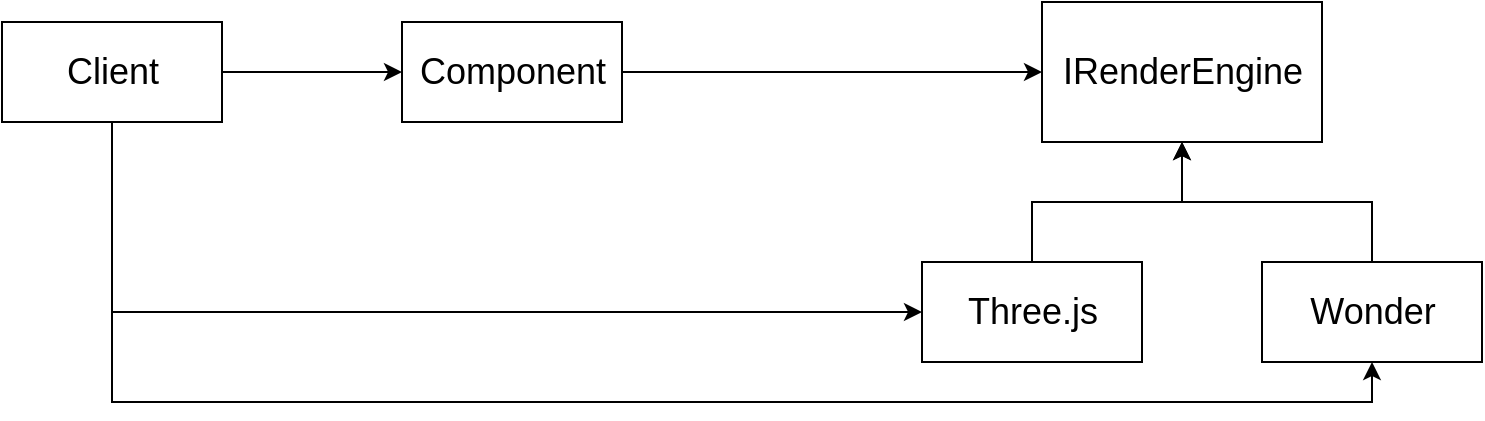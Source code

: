 <mxfile version="13.9.9" type="device"><diagram id="zNTwTPO-xD8LbRkIEI5S" name="第 1 页"><mxGraphModel dx="2153" dy="806" grid="1" gridSize="10" guides="1" tooltips="1" connect="1" arrows="1" fold="1" page="1" pageScale="1" pageWidth="827" pageHeight="1169" math="0" shadow="0"><root><mxCell id="0"/><mxCell id="1" parent="0"/><mxCell id="myKi2jfAnBXo9vjlra7q-9" style="edgeStyle=orthogonalEdgeStyle;rounded=0;orthogonalLoop=1;jettySize=auto;html=1;" edge="1" parent="1" source="myKi2jfAnBXo9vjlra7q-1" target="myKi2jfAnBXo9vjlra7q-6"><mxGeometry relative="1" as="geometry"/></mxCell><mxCell id="myKi2jfAnBXo9vjlra7q-1" value="Component" style="html=1;fontSize=18;" vertex="1" parent="1"><mxGeometry x="170" y="190" width="110" height="50" as="geometry"/></mxCell><mxCell id="myKi2jfAnBXo9vjlra7q-7" style="edgeStyle=orthogonalEdgeStyle;rounded=0;orthogonalLoop=1;jettySize=auto;html=1;entryX=0.5;entryY=1;entryDx=0;entryDy=0;" edge="1" parent="1" source="myKi2jfAnBXo9vjlra7q-2" target="myKi2jfAnBXo9vjlra7q-6"><mxGeometry relative="1" as="geometry"/></mxCell><mxCell id="myKi2jfAnBXo9vjlra7q-2" value="Three.js" style="html=1;fontSize=18;" vertex="1" parent="1"><mxGeometry x="430" y="310" width="110" height="50" as="geometry"/></mxCell><mxCell id="myKi2jfAnBXo9vjlra7q-8" style="edgeStyle=orthogonalEdgeStyle;rounded=0;orthogonalLoop=1;jettySize=auto;html=1;entryX=0.5;entryY=1;entryDx=0;entryDy=0;" edge="1" parent="1" source="myKi2jfAnBXo9vjlra7q-4" target="myKi2jfAnBXo9vjlra7q-6"><mxGeometry relative="1" as="geometry"/></mxCell><mxCell id="myKi2jfAnBXo9vjlra7q-4" value="Wonder" style="html=1;fontSize=18;" vertex="1" parent="1"><mxGeometry x="600" y="310" width="110" height="50" as="geometry"/></mxCell><mxCell id="myKi2jfAnBXo9vjlra7q-6" value="IRenderEngine" style="html=1;fontSize=18;" vertex="1" parent="1"><mxGeometry x="490" y="180" width="140" height="70" as="geometry"/></mxCell><mxCell id="myKi2jfAnBXo9vjlra7q-11" style="edgeStyle=orthogonalEdgeStyle;rounded=0;orthogonalLoop=1;jettySize=auto;html=1;entryX=0;entryY=0.5;entryDx=0;entryDy=0;" edge="1" parent="1" source="myKi2jfAnBXo9vjlra7q-10" target="myKi2jfAnBXo9vjlra7q-1"><mxGeometry relative="1" as="geometry"/></mxCell><mxCell id="myKi2jfAnBXo9vjlra7q-12" style="edgeStyle=orthogonalEdgeStyle;rounded=0;orthogonalLoop=1;jettySize=auto;html=1;entryX=0;entryY=0.5;entryDx=0;entryDy=0;" edge="1" parent="1" source="myKi2jfAnBXo9vjlra7q-10" target="myKi2jfAnBXo9vjlra7q-2"><mxGeometry relative="1" as="geometry"><Array as="points"><mxPoint x="25" y="335"/></Array></mxGeometry></mxCell><mxCell id="myKi2jfAnBXo9vjlra7q-13" style="edgeStyle=orthogonalEdgeStyle;rounded=0;orthogonalLoop=1;jettySize=auto;html=1;entryX=0.5;entryY=1;entryDx=0;entryDy=0;" edge="1" parent="1" source="myKi2jfAnBXo9vjlra7q-10" target="myKi2jfAnBXo9vjlra7q-4"><mxGeometry relative="1" as="geometry"><Array as="points"><mxPoint x="25" y="380"/><mxPoint x="655" y="380"/></Array></mxGeometry></mxCell><mxCell id="myKi2jfAnBXo9vjlra7q-10" value="Client" style="html=1;fontSize=18;" vertex="1" parent="1"><mxGeometry x="-30" y="190" width="110" height="50" as="geometry"/></mxCell></root></mxGraphModel></diagram></mxfile>